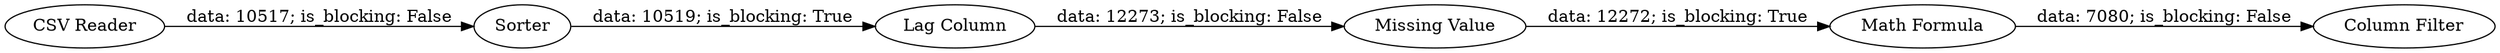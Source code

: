 digraph {
	"3603612094874919520_4" [label="Column Filter"]
	"3603612094874919520_3" [label="Math Formula"]
	"3603612094874919520_1" [label="CSV Reader"]
	"3603612094874919520_5" [label=Sorter]
	"3603612094874919520_6" [label="Missing Value"]
	"3603612094874919520_2" [label="Lag Column"]
	"3603612094874919520_6" -> "3603612094874919520_3" [label="data: 12272; is_blocking: True"]
	"3603612094874919520_2" -> "3603612094874919520_6" [label="data: 12273; is_blocking: False"]
	"3603612094874919520_1" -> "3603612094874919520_5" [label="data: 10517; is_blocking: False"]
	"3603612094874919520_5" -> "3603612094874919520_2" [label="data: 10519; is_blocking: True"]
	"3603612094874919520_3" -> "3603612094874919520_4" [label="data: 7080; is_blocking: False"]
	rankdir=LR
}
